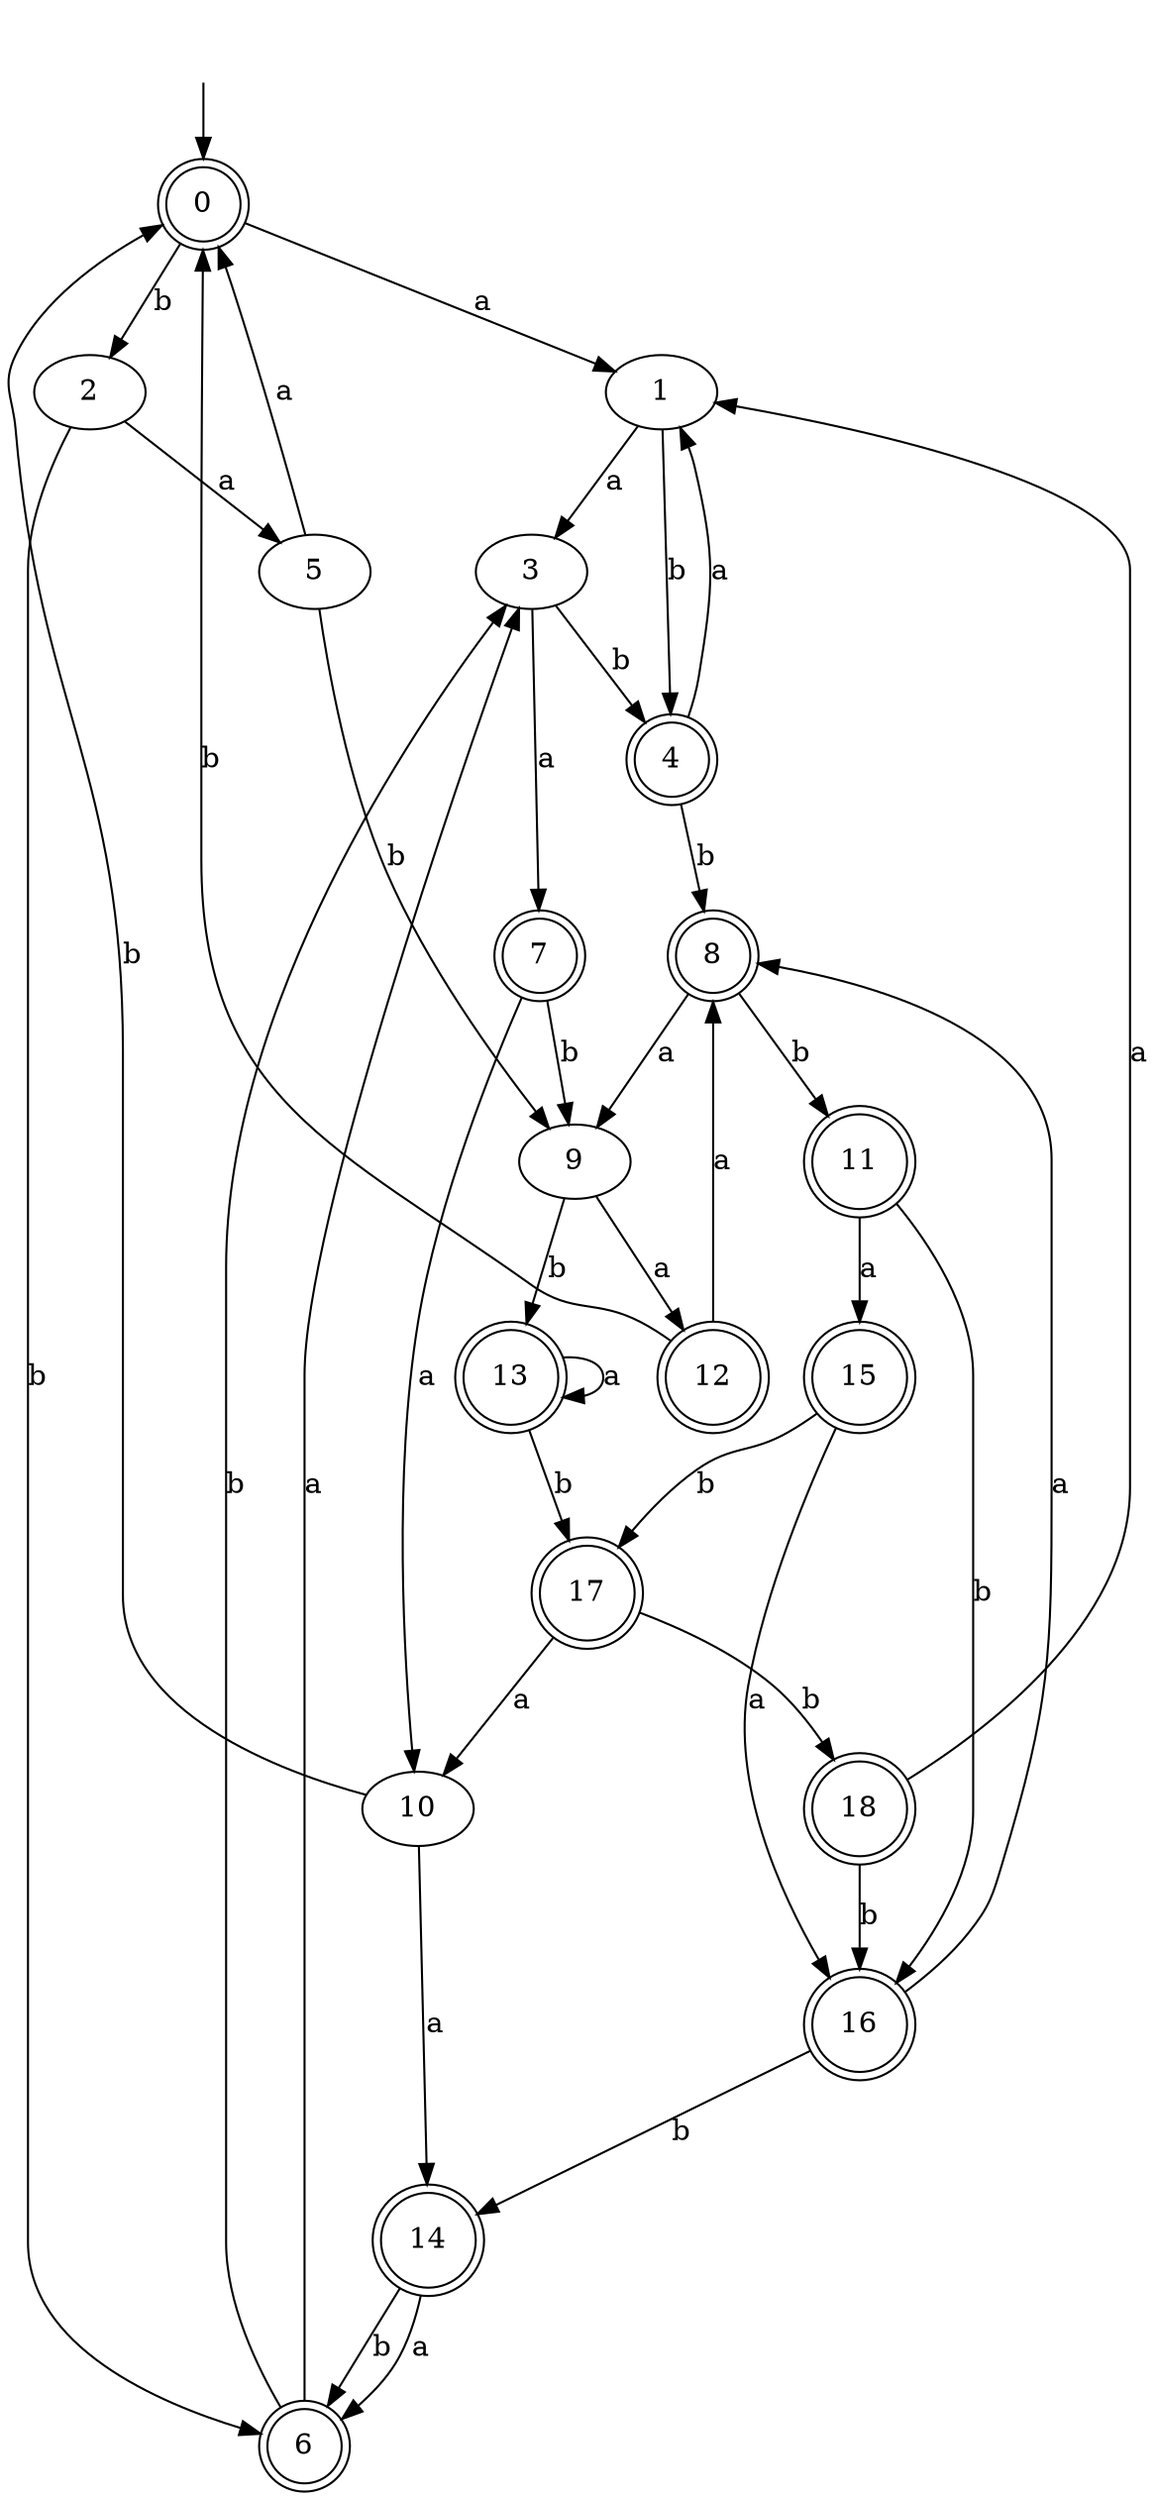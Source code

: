 digraph RandomDFA {
  __start0 [label="", shape=none];
  __start0 -> 0 [label=""];
  0 [shape=circle] [shape=doublecircle]
  0 -> 1 [label="a"]
  0 -> 2 [label="b"]
  1
  1 -> 3 [label="a"]
  1 -> 4 [label="b"]
  2
  2 -> 5 [label="a"]
  2 -> 6 [label="b"]
  3
  3 -> 7 [label="a"]
  3 -> 4 [label="b"]
  4 [shape=doublecircle]
  4 -> 1 [label="a"]
  4 -> 8 [label="b"]
  5
  5 -> 0 [label="a"]
  5 -> 9 [label="b"]
  6 [shape=doublecircle]
  6 -> 3 [label="a"]
  6 -> 3 [label="b"]
  7 [shape=doublecircle]
  7 -> 10 [label="a"]
  7 -> 9 [label="b"]
  8 [shape=doublecircle]
  8 -> 9 [label="a"]
  8 -> 11 [label="b"]
  9
  9 -> 12 [label="a"]
  9 -> 13 [label="b"]
  10
  10 -> 14 [label="a"]
  10 -> 0 [label="b"]
  11 [shape=doublecircle]
  11 -> 15 [label="a"]
  11 -> 16 [label="b"]
  12 [shape=doublecircle]
  12 -> 8 [label="a"]
  12 -> 0 [label="b"]
  13 [shape=doublecircle]
  13 -> 13 [label="a"]
  13 -> 17 [label="b"]
  14 [shape=doublecircle]
  14 -> 6 [label="a"]
  14 -> 6 [label="b"]
  15 [shape=doublecircle]
  15 -> 16 [label="a"]
  15 -> 17 [label="b"]
  16 [shape=doublecircle]
  16 -> 8 [label="a"]
  16 -> 14 [label="b"]
  17 [shape=doublecircle]
  17 -> 10 [label="a"]
  17 -> 18 [label="b"]
  18 [shape=doublecircle]
  18 -> 1 [label="a"]
  18 -> 16 [label="b"]
}
